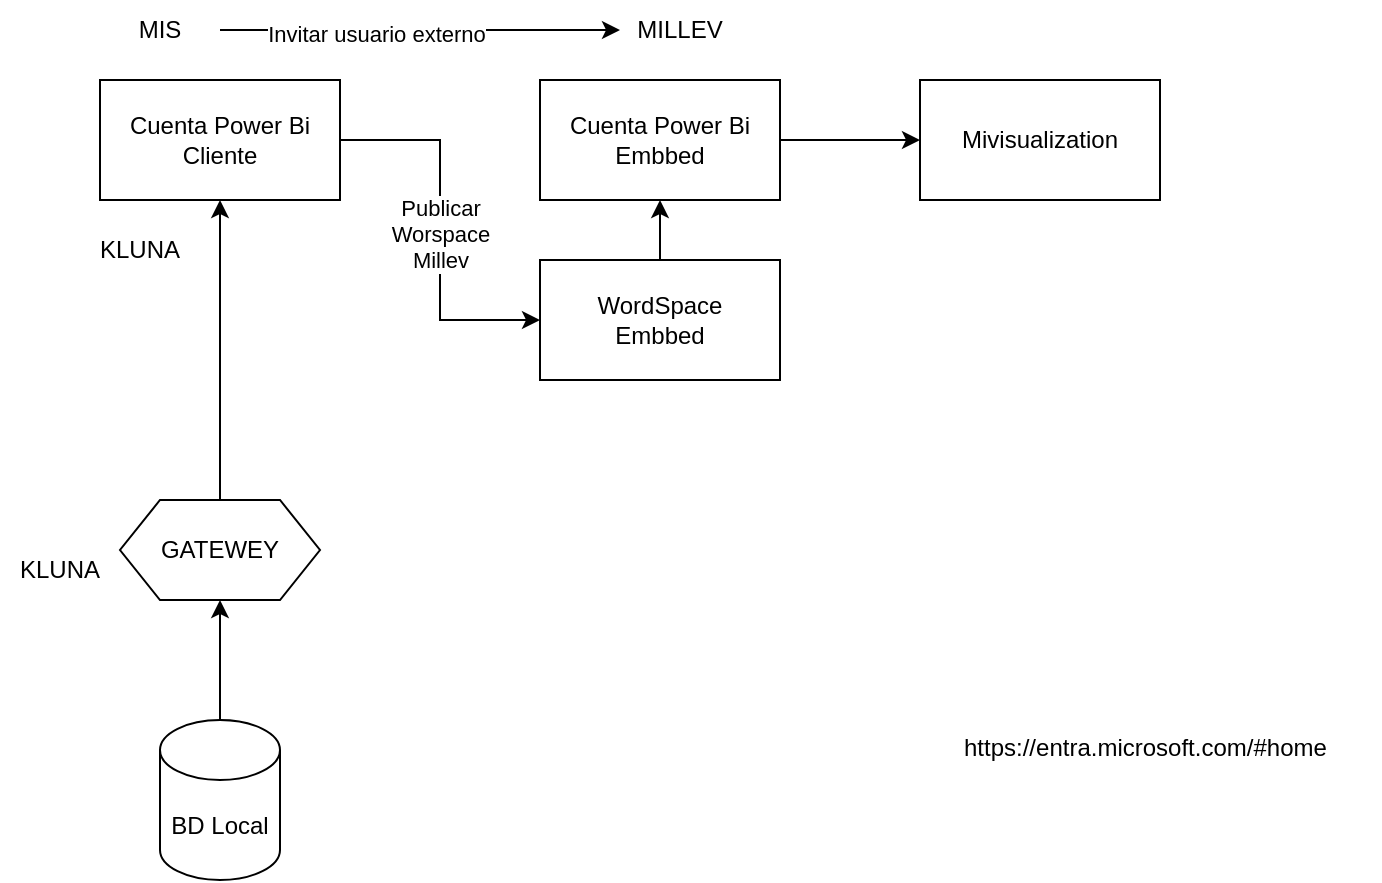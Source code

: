 <mxfile version="26.0.9">
  <diagram name="Página-1" id="421CkpJ36QQit9OZ3w18">
    <mxGraphModel dx="2074" dy="765" grid="1" gridSize="10" guides="1" tooltips="1" connect="1" arrows="1" fold="1" page="1" pageScale="1" pageWidth="827" pageHeight="1169" math="0" shadow="0">
      <root>
        <mxCell id="0" />
        <mxCell id="1" parent="0" />
        <mxCell id="taIV5wBfEQt082lAZIfE-11" style="edgeStyle=orthogonalEdgeStyle;rounded=0;orthogonalLoop=1;jettySize=auto;html=1;exitX=1;exitY=0.5;exitDx=0;exitDy=0;entryX=0;entryY=0.5;entryDx=0;entryDy=0;" edge="1" parent="1" source="taIV5wBfEQt082lAZIfE-1" target="taIV5wBfEQt082lAZIfE-9">
          <mxGeometry relative="1" as="geometry" />
        </mxCell>
        <mxCell id="taIV5wBfEQt082lAZIfE-19" value="Publicar&lt;div&gt;Worspace&lt;div&gt;Millev&lt;/div&gt;&lt;/div&gt;" style="edgeLabel;html=1;align=center;verticalAlign=middle;resizable=0;points=[];" vertex="1" connectable="0" parent="taIV5wBfEQt082lAZIfE-11">
          <mxGeometry x="0.021" relative="1" as="geometry">
            <mxPoint as="offset" />
          </mxGeometry>
        </mxCell>
        <mxCell id="taIV5wBfEQt082lAZIfE-1" value="Cuenta Power Bi Cliente" style="rounded=0;whiteSpace=wrap;html=1;" vertex="1" parent="1">
          <mxGeometry x="140" y="90" width="120" height="60" as="geometry" />
        </mxCell>
        <mxCell id="taIV5wBfEQt082lAZIfE-14" style="edgeStyle=orthogonalEdgeStyle;rounded=0;orthogonalLoop=1;jettySize=auto;html=1;exitX=1;exitY=0.5;exitDx=0;exitDy=0;entryX=0;entryY=0.5;entryDx=0;entryDy=0;" edge="1" parent="1" source="taIV5wBfEQt082lAZIfE-2" target="taIV5wBfEQt082lAZIfE-13">
          <mxGeometry relative="1" as="geometry" />
        </mxCell>
        <mxCell id="taIV5wBfEQt082lAZIfE-2" value="Cuenta Power Bi Embbed" style="rounded=0;whiteSpace=wrap;html=1;" vertex="1" parent="1">
          <mxGeometry x="360" y="90" width="120" height="60" as="geometry" />
        </mxCell>
        <mxCell id="taIV5wBfEQt082lAZIfE-5" style="edgeStyle=orthogonalEdgeStyle;rounded=0;orthogonalLoop=1;jettySize=auto;html=1;exitX=0.5;exitY=0;exitDx=0;exitDy=0;exitPerimeter=0;entryX=0.5;entryY=1;entryDx=0;entryDy=0;" edge="1" parent="1" source="taIV5wBfEQt082lAZIfE-3" target="taIV5wBfEQt082lAZIfE-4">
          <mxGeometry relative="1" as="geometry" />
        </mxCell>
        <mxCell id="taIV5wBfEQt082lAZIfE-3" value="BD Local" style="shape=cylinder3;whiteSpace=wrap;html=1;boundedLbl=1;backgroundOutline=1;size=15;" vertex="1" parent="1">
          <mxGeometry x="170" y="410" width="60" height="80" as="geometry" />
        </mxCell>
        <mxCell id="taIV5wBfEQt082lAZIfE-10" style="edgeStyle=orthogonalEdgeStyle;rounded=0;orthogonalLoop=1;jettySize=auto;html=1;exitX=0.5;exitY=0;exitDx=0;exitDy=0;entryX=0.5;entryY=1;entryDx=0;entryDy=0;" edge="1" parent="1" source="taIV5wBfEQt082lAZIfE-4" target="taIV5wBfEQt082lAZIfE-1">
          <mxGeometry relative="1" as="geometry" />
        </mxCell>
        <mxCell id="taIV5wBfEQt082lAZIfE-4" value="GATEWEY" style="shape=hexagon;perimeter=hexagonPerimeter2;whiteSpace=wrap;html=1;fixedSize=1;" vertex="1" parent="1">
          <mxGeometry x="150" y="300" width="100" height="50" as="geometry" />
        </mxCell>
        <mxCell id="taIV5wBfEQt082lAZIfE-12" style="edgeStyle=orthogonalEdgeStyle;rounded=0;orthogonalLoop=1;jettySize=auto;html=1;exitX=0.5;exitY=0;exitDx=0;exitDy=0;entryX=0.5;entryY=1;entryDx=0;entryDy=0;" edge="1" parent="1" source="taIV5wBfEQt082lAZIfE-9" target="taIV5wBfEQt082lAZIfE-2">
          <mxGeometry relative="1" as="geometry" />
        </mxCell>
        <mxCell id="taIV5wBfEQt082lAZIfE-9" value="WordSpace&lt;div&gt;&lt;span style=&quot;background-color: transparent; color: light-dark(rgb(0, 0, 0), rgb(255, 255, 255));&quot;&gt;Embbed&lt;/span&gt;&lt;/div&gt;" style="rounded=0;whiteSpace=wrap;html=1;" vertex="1" parent="1">
          <mxGeometry x="360" y="180" width="120" height="60" as="geometry" />
        </mxCell>
        <mxCell id="taIV5wBfEQt082lAZIfE-13" value="Mivisualization" style="rounded=0;whiteSpace=wrap;html=1;" vertex="1" parent="1">
          <mxGeometry x="550" y="90" width="120" height="60" as="geometry" />
        </mxCell>
        <mxCell id="taIV5wBfEQt082lAZIfE-20" style="edgeStyle=orthogonalEdgeStyle;rounded=0;orthogonalLoop=1;jettySize=auto;html=1;exitX=1;exitY=0.5;exitDx=0;exitDy=0;entryX=0;entryY=0.5;entryDx=0;entryDy=0;" edge="1" parent="1" source="taIV5wBfEQt082lAZIfE-15" target="taIV5wBfEQt082lAZIfE-16">
          <mxGeometry relative="1" as="geometry" />
        </mxCell>
        <mxCell id="taIV5wBfEQt082lAZIfE-21" value="Invitar usuario externo" style="edgeLabel;html=1;align=center;verticalAlign=middle;resizable=0;points=[];" vertex="1" connectable="0" parent="taIV5wBfEQt082lAZIfE-20">
          <mxGeometry x="-0.225" y="-2" relative="1" as="geometry">
            <mxPoint as="offset" />
          </mxGeometry>
        </mxCell>
        <mxCell id="taIV5wBfEQt082lAZIfE-15" value="MIS" style="text;html=1;align=center;verticalAlign=middle;whiteSpace=wrap;rounded=0;" vertex="1" parent="1">
          <mxGeometry x="140" y="50" width="60" height="30" as="geometry" />
        </mxCell>
        <mxCell id="taIV5wBfEQt082lAZIfE-16" value="MILLEV" style="text;html=1;align=center;verticalAlign=middle;whiteSpace=wrap;rounded=0;" vertex="1" parent="1">
          <mxGeometry x="400" y="50" width="60" height="30" as="geometry" />
        </mxCell>
        <mxCell id="taIV5wBfEQt082lAZIfE-17" value="KLUNA" style="text;html=1;align=center;verticalAlign=middle;whiteSpace=wrap;rounded=0;" vertex="1" parent="1">
          <mxGeometry x="90" y="320" width="60" height="30" as="geometry" />
        </mxCell>
        <mxCell id="taIV5wBfEQt082lAZIfE-18" value="KLUNA" style="text;html=1;align=center;verticalAlign=middle;whiteSpace=wrap;rounded=0;" vertex="1" parent="1">
          <mxGeometry x="130" y="160" width="60" height="30" as="geometry" />
        </mxCell>
        <UserObject label="https://entra.microsoft.com/#home" link="https://entra.microsoft.com/#home" id="taIV5wBfEQt082lAZIfE-22">
          <mxCell style="text;whiteSpace=wrap;" vertex="1" parent="1">
            <mxGeometry x="570" y="410" width="210" height="40" as="geometry" />
          </mxCell>
        </UserObject>
      </root>
    </mxGraphModel>
  </diagram>
</mxfile>
